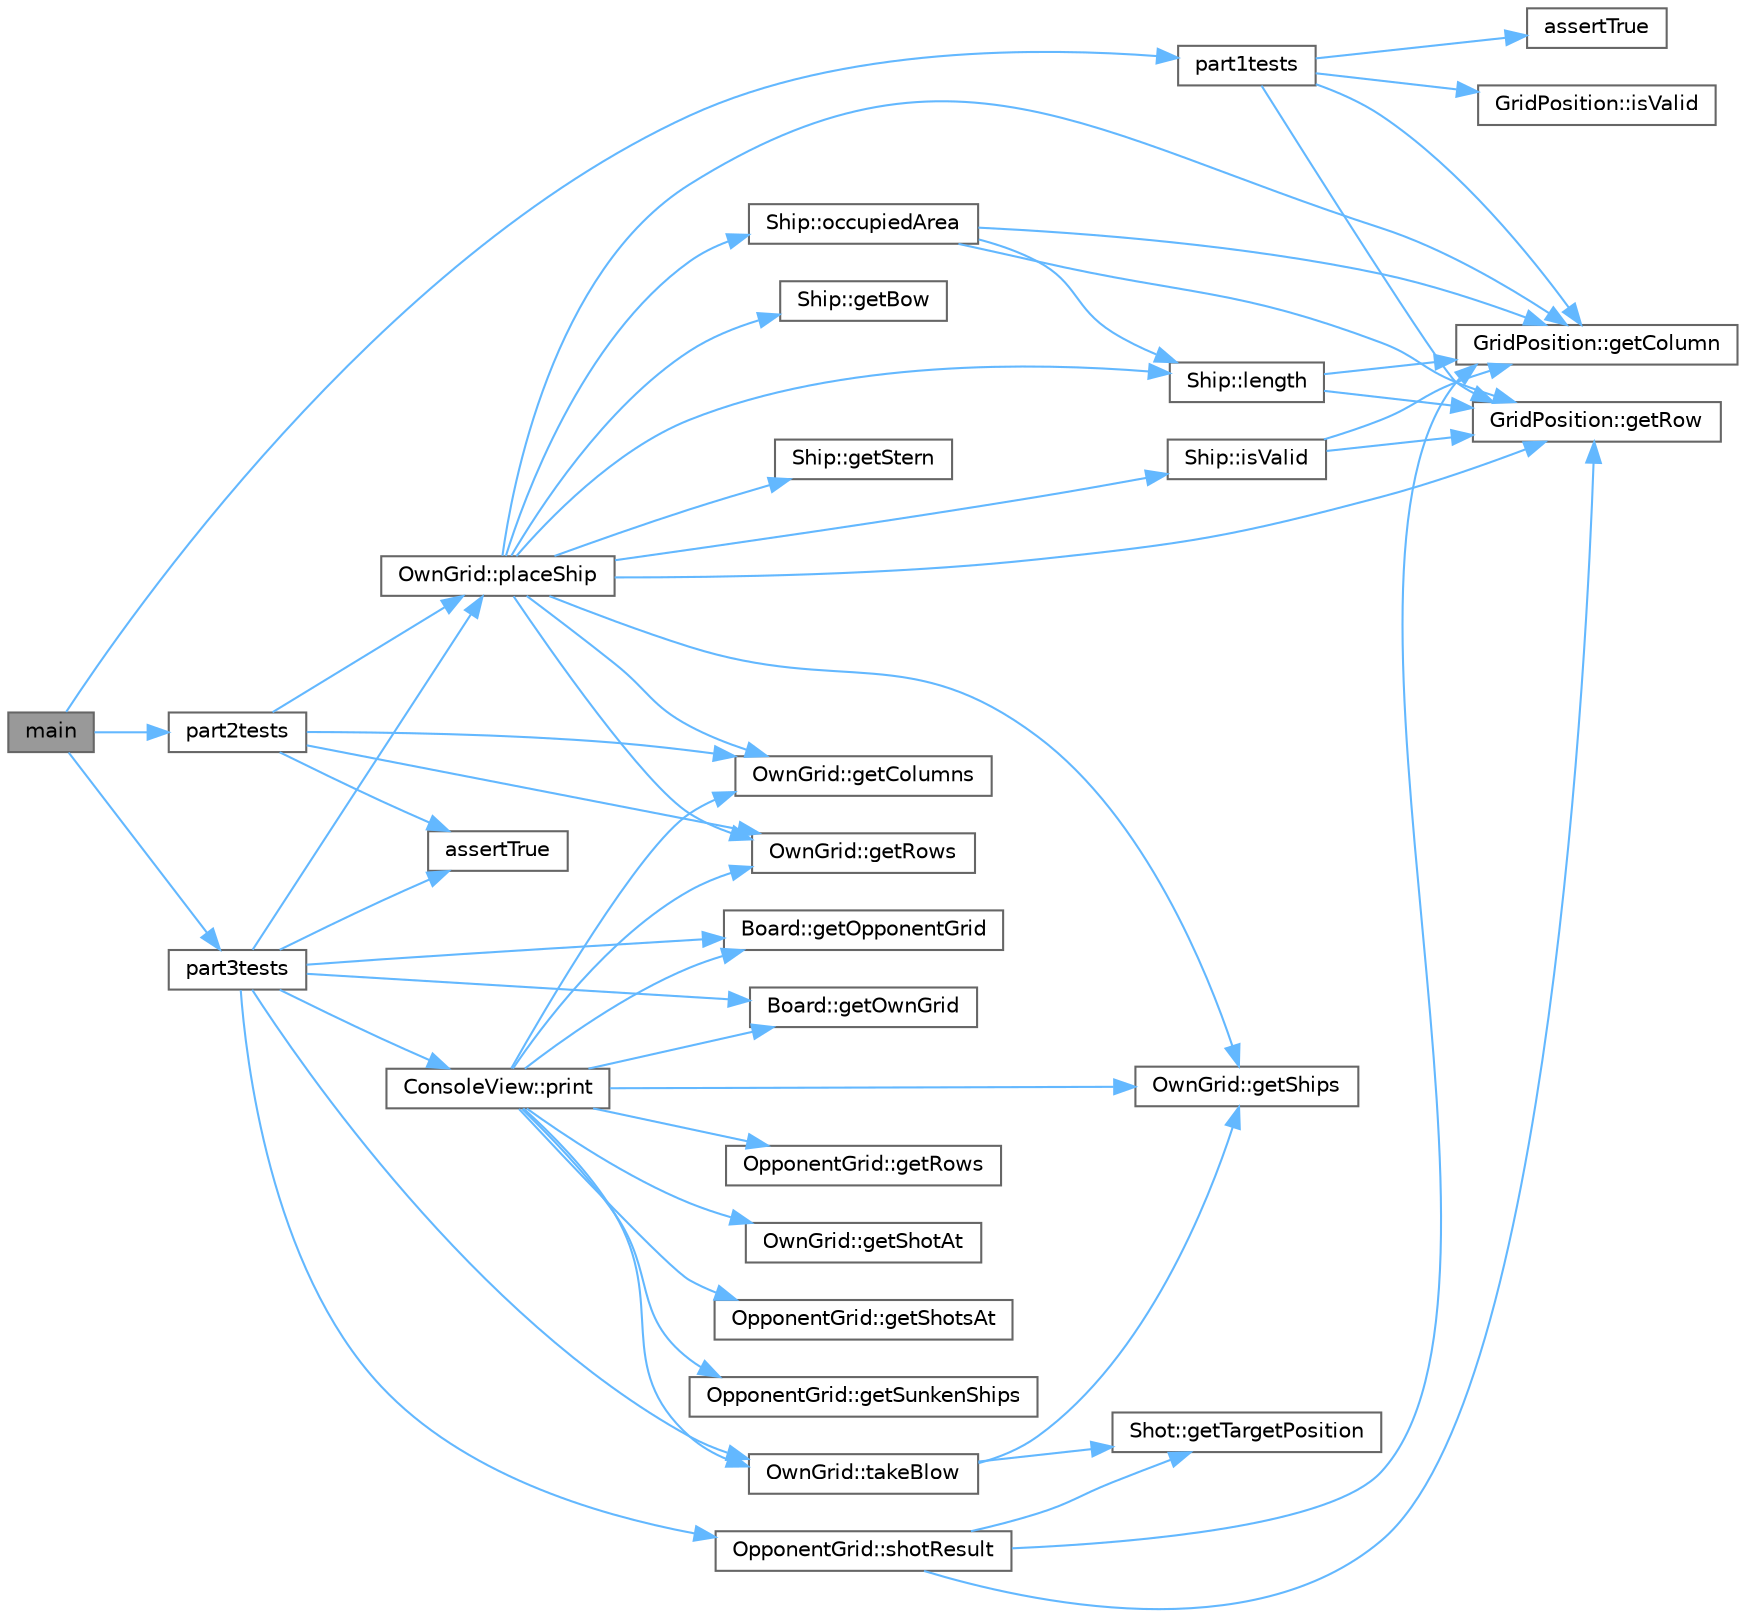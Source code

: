 digraph "main"
{
 // LATEX_PDF_SIZE
  bgcolor="transparent";
  edge [fontname=Helvetica,fontsize=10,labelfontname=Helvetica,labelfontsize=10];
  node [fontname=Helvetica,fontsize=10,shape=box,height=0.2,width=0.4];
  rankdir="LR";
  Node1 [id="Node000001",label="main",height=0.2,width=0.4,color="gray40", fillcolor="grey60", style="filled", fontcolor="black",tooltip=" "];
  Node1 -> Node2 [id="edge1_Node000001_Node000002",color="steelblue1",style="solid",tooltip=" "];
  Node2 [id="Node000002",label="part1tests",height=0.2,width=0.4,color="grey40", fillcolor="white", style="filled",URL="$part1tests_8cpp.html#a38affd9e5222abe7a0f75f65592defc2",tooltip="Function to execute Part 1 tests."];
  Node2 -> Node3 [id="edge2_Node000002_Node000003",color="steelblue1",style="solid",tooltip=" "];
  Node3 [id="Node000003",label="assertTrue",height=0.2,width=0.4,color="grey40", fillcolor="white", style="filled",URL="$part1tests_8cpp.html#a625a2989ca31a7dc127a646d77d45ee4",tooltip="Outputs the failedMessage on the console if condition is false."];
  Node2 -> Node4 [id="edge3_Node000002_Node000004",color="steelblue1",style="solid",tooltip=" "];
  Node4 [id="Node000004",label="GridPosition::getColumn",height=0.2,width=0.4,color="grey40", fillcolor="white", style="filled",URL="$class_grid_position.html#a8fb0a647043e8b5d9babb338a182a470",tooltip="Get the column of the GridPosition."];
  Node2 -> Node5 [id="edge4_Node000002_Node000005",color="steelblue1",style="solid",tooltip=" "];
  Node5 [id="Node000005",label="GridPosition::getRow",height=0.2,width=0.4,color="grey40", fillcolor="white", style="filled",URL="$class_grid_position.html#a2f3ba3cebd9c9858cdd056a450399567",tooltip="Get the row of the GridPosition."];
  Node2 -> Node6 [id="edge5_Node000002_Node000006",color="steelblue1",style="solid",tooltip=" "];
  Node6 [id="Node000006",label="GridPosition::isValid",height=0.2,width=0.4,color="grey40", fillcolor="white", style="filled",URL="$class_grid_position.html#a67c42369642c4ee8340e81d87c8c4384",tooltip="Check if the grid position is valid."];
  Node1 -> Node7 [id="edge6_Node000001_Node000007",color="steelblue1",style="solid",tooltip=" "];
  Node7 [id="Node000007",label="part2tests",height=0.2,width=0.4,color="grey40", fillcolor="white", style="filled",URL="$part2tests_8cpp.html#a7277b9b5caa21b9e090166750d5af1ee",tooltip="Function to execute Part 2 tests."];
  Node7 -> Node8 [id="edge7_Node000007_Node000008",color="steelblue1",style="solid",tooltip=" "];
  Node8 [id="Node000008",label="assertTrue",height=0.2,width=0.4,color="grey40", fillcolor="white", style="filled",URL="$_all_tests_8h.html#ae67491ba9e5f515797c8e8501e4b0d94",tooltip="Custom assertion function to check the given condition."];
  Node7 -> Node9 [id="edge8_Node000007_Node000009",color="steelblue1",style="solid",tooltip=" "];
  Node9 [id="Node000009",label="OwnGrid::getColumns",height=0.2,width=0.4,color="grey40", fillcolor="white", style="filled",URL="$class_own_grid.html#a8c6b6770bf6fba175c4fe07f86d18f6e",tooltip="Get the number of columns in the grid."];
  Node7 -> Node10 [id="edge9_Node000007_Node000010",color="steelblue1",style="solid",tooltip=" "];
  Node10 [id="Node000010",label="OwnGrid::getRows",height=0.2,width=0.4,color="grey40", fillcolor="white", style="filled",URL="$class_own_grid.html#aac5141fb7ede14bd7221b0c6f3c3c2ec",tooltip="Get the number of rows in the grid."];
  Node7 -> Node11 [id="edge10_Node000007_Node000011",color="steelblue1",style="solid",tooltip=" "];
  Node11 [id="Node000011",label="OwnGrid::placeShip",height=0.2,width=0.4,color="grey40", fillcolor="white", style="filled",URL="$class_own_grid.html#a4d300fd420ba12190101826c4ac4ad9f",tooltip="Place a ship on the grid."];
  Node11 -> Node12 [id="edge11_Node000011_Node000012",color="steelblue1",style="solid",tooltip=" "];
  Node12 [id="Node000012",label="Ship::getBow",height=0.2,width=0.4,color="grey40", fillcolor="white", style="filled",URL="$class_ship.html#a1ee62ed4eab857250181ad6dd129936f",tooltip="Gets the bow position of the ship."];
  Node11 -> Node4 [id="edge12_Node000011_Node000004",color="steelblue1",style="solid",tooltip=" "];
  Node11 -> Node9 [id="edge13_Node000011_Node000009",color="steelblue1",style="solid",tooltip=" "];
  Node11 -> Node5 [id="edge14_Node000011_Node000005",color="steelblue1",style="solid",tooltip=" "];
  Node11 -> Node10 [id="edge15_Node000011_Node000010",color="steelblue1",style="solid",tooltip=" "];
  Node11 -> Node13 [id="edge16_Node000011_Node000013",color="steelblue1",style="solid",tooltip=" "];
  Node13 [id="Node000013",label="OwnGrid::getShips",height=0.2,width=0.4,color="grey40", fillcolor="white", style="filled",URL="$class_own_grid.html#a04d41c2fb352449d03e01d382d339505",tooltip="Get the vector of ships placed on the grid."];
  Node11 -> Node14 [id="edge17_Node000011_Node000014",color="steelblue1",style="solid",tooltip=" "];
  Node14 [id="Node000014",label="Ship::getStern",height=0.2,width=0.4,color="grey40", fillcolor="white", style="filled",URL="$class_ship.html#a06d805506287412caa3874f133493fb0",tooltip="Gets the stern position of the ship."];
  Node11 -> Node15 [id="edge18_Node000011_Node000015",color="steelblue1",style="solid",tooltip=" "];
  Node15 [id="Node000015",label="Ship::isValid",height=0.2,width=0.4,color="grey40", fillcolor="white", style="filled",URL="$class_ship.html#aca8795b8400236c49c6dd8de36abd767",tooltip="Checks if the ship is valid."];
  Node15 -> Node4 [id="edge19_Node000015_Node000004",color="steelblue1",style="solid",tooltip=" "];
  Node15 -> Node5 [id="edge20_Node000015_Node000005",color="steelblue1",style="solid",tooltip=" "];
  Node11 -> Node16 [id="edge21_Node000011_Node000016",color="steelblue1",style="solid",tooltip=" "];
  Node16 [id="Node000016",label="Ship::length",height=0.2,width=0.4,color="grey40", fillcolor="white", style="filled",URL="$class_ship.html#af1d2980cb6973d6370ab48ec50cea42c",tooltip="Calculates the length of the ship."];
  Node16 -> Node4 [id="edge22_Node000016_Node000004",color="steelblue1",style="solid",tooltip=" "];
  Node16 -> Node5 [id="edge23_Node000016_Node000005",color="steelblue1",style="solid",tooltip=" "];
  Node11 -> Node17 [id="edge24_Node000011_Node000017",color="steelblue1",style="solid",tooltip=" "];
  Node17 [id="Node000017",label="Ship::occupiedArea",height=0.2,width=0.4,color="grey40", fillcolor="white", style="filled",URL="$class_ship.html#a86123be99e8d177bf905681326063a18",tooltip="Calculates the set of positions occupied by the ship."];
  Node17 -> Node4 [id="edge25_Node000017_Node000004",color="steelblue1",style="solid",tooltip=" "];
  Node17 -> Node5 [id="edge26_Node000017_Node000005",color="steelblue1",style="solid",tooltip=" "];
  Node17 -> Node16 [id="edge27_Node000017_Node000016",color="steelblue1",style="solid",tooltip=" "];
  Node1 -> Node18 [id="edge28_Node000001_Node000018",color="steelblue1",style="solid",tooltip=" "];
  Node18 [id="Node000018",label="part3tests",height=0.2,width=0.4,color="grey40", fillcolor="white", style="filled",URL="$part3tests_8cpp.html#af8caf93a41714997b334b08e0b0f2263",tooltip="Function to execute Part 3 tests."];
  Node18 -> Node8 [id="edge29_Node000018_Node000008",color="steelblue1",style="solid",tooltip=" "];
  Node18 -> Node19 [id="edge30_Node000018_Node000019",color="steelblue1",style="solid",tooltip=" "];
  Node19 [id="Node000019",label="Board::getOpponentGrid",height=0.2,width=0.4,color="grey40", fillcolor="white", style="filled",URL="$class_board.html#af86e9399a067abdc7fc5ea95df8ff796",tooltip="Getter function to access the board's opponentGrid."];
  Node18 -> Node20 [id="edge31_Node000018_Node000020",color="steelblue1",style="solid",tooltip=" "];
  Node20 [id="Node000020",label="Board::getOwnGrid",height=0.2,width=0.4,color="grey40", fillcolor="white", style="filled",URL="$class_board.html#a0d975795db53917d0ef1fae0352bdf4c",tooltip="Getter function to access the board's ownGrid."];
  Node18 -> Node11 [id="edge32_Node000018_Node000011",color="steelblue1",style="solid",tooltip=" "];
  Node18 -> Node21 [id="edge33_Node000018_Node000021",color="steelblue1",style="solid",tooltip=" "];
  Node21 [id="Node000021",label="ConsoleView::print",height=0.2,width=0.4,color="grey40", fillcolor="white", style="filled",URL="$class_console_view.html#a9d4983b8b859d856c8c1cd6887e05bc1",tooltip="Print the game board to the console."];
  Node21 -> Node9 [id="edge34_Node000021_Node000009",color="steelblue1",style="solid",tooltip=" "];
  Node21 -> Node19 [id="edge35_Node000021_Node000019",color="steelblue1",style="solid",tooltip=" "];
  Node21 -> Node20 [id="edge36_Node000021_Node000020",color="steelblue1",style="solid",tooltip=" "];
  Node21 -> Node22 [id="edge37_Node000021_Node000022",color="steelblue1",style="solid",tooltip=" "];
  Node22 [id="Node000022",label="OpponentGrid::getRows",height=0.2,width=0.4,color="grey40", fillcolor="white", style="filled",URL="$class_opponent_grid.html#af0720c5c5f825193244036431e5ec949",tooltip="Gets the number of rows in the opponent grid."];
  Node21 -> Node10 [id="edge38_Node000021_Node000010",color="steelblue1",style="solid",tooltip=" "];
  Node21 -> Node13 [id="edge39_Node000021_Node000013",color="steelblue1",style="solid",tooltip=" "];
  Node21 -> Node23 [id="edge40_Node000021_Node000023",color="steelblue1",style="solid",tooltip=" "];
  Node23 [id="Node000023",label="OwnGrid::getShotAt",height=0.2,width=0.4,color="grey40", fillcolor="white", style="filled",URL="$class_own_grid.html#ab62e889f15234b8889829bdad3cd9f12",tooltip="Get the set of positions where shots have been taken."];
  Node21 -> Node24 [id="edge41_Node000021_Node000024",color="steelblue1",style="solid",tooltip=" "];
  Node24 [id="Node000024",label="OpponentGrid::getShotsAt",height=0.2,width=0.4,color="grey40", fillcolor="white", style="filled",URL="$class_opponent_grid.html#abd08e6d3c3051be99526694518a8732e",tooltip="Gets the map of shots fired at the opponent grid and their impacts."];
  Node21 -> Node25 [id="edge42_Node000021_Node000025",color="steelblue1",style="solid",tooltip=" "];
  Node25 [id="Node000025",label="OpponentGrid::getSunkenShips",height=0.2,width=0.4,color="grey40", fillcolor="white", style="filled",URL="$class_opponent_grid.html#a0faae11048bc1fd478d5786982a65948",tooltip="Gets the vector of sunken ships on the opponent grid."];
  Node21 -> Node26 [id="edge43_Node000021_Node000026",color="steelblue1",style="solid",tooltip=" "];
  Node26 [id="Node000026",label="OwnGrid::takeBlow",height=0.2,width=0.4,color="grey40", fillcolor="white", style="filled",URL="$class_own_grid.html#a2a3f334d063ee081ae9b2eecb3d97643",tooltip="Take a shot at the grid."];
  Node26 -> Node13 [id="edge44_Node000026_Node000013",color="steelblue1",style="solid",tooltip=" "];
  Node26 -> Node27 [id="edge45_Node000026_Node000027",color="steelblue1",style="solid",tooltip=" "];
  Node27 [id="Node000027",label="Shot::getTargetPosition",height=0.2,width=0.4,color="grey40", fillcolor="white", style="filled",URL="$class_shot.html#a8eeca9f93c72b7b63f529ee529a36d13",tooltip="Gets the target position of the shot."];
  Node18 -> Node28 [id="edge46_Node000018_Node000028",color="steelblue1",style="solid",tooltip=" "];
  Node28 [id="Node000028",label="OpponentGrid::shotResult",height=0.2,width=0.4,color="grey40", fillcolor="white", style="filled",URL="$class_opponent_grid.html#ab3c4c16ad0f41f84c78d495b31678e76",tooltip="Processes the result of a shot on the opponent grid."];
  Node28 -> Node4 [id="edge47_Node000028_Node000004",color="steelblue1",style="solid",tooltip=" "];
  Node28 -> Node5 [id="edge48_Node000028_Node000005",color="steelblue1",style="solid",tooltip=" "];
  Node28 -> Node27 [id="edge49_Node000028_Node000027",color="steelblue1",style="solid",tooltip=" "];
  Node18 -> Node26 [id="edge50_Node000018_Node000026",color="steelblue1",style="solid",tooltip=" "];
}
